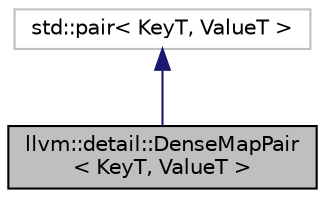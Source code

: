 digraph "llvm::detail::DenseMapPair&lt; KeyT, ValueT &gt;"
{
  edge [fontname="Helvetica",fontsize="10",labelfontname="Helvetica",labelfontsize="10"];
  node [fontname="Helvetica",fontsize="10",shape=record];
  Node1 [label="llvm::detail::DenseMapPair\l\< KeyT, ValueT \>",height=0.2,width=0.4,color="black", fillcolor="grey75", style="filled", fontcolor="black"];
  Node2 -> Node1 [dir="back",color="midnightblue",fontsize="10",style="solid",fontname="Helvetica"];
  Node2 [label="std::pair\< KeyT, ValueT \>",height=0.2,width=0.4,color="grey75", fillcolor="white", style="filled"];
}

